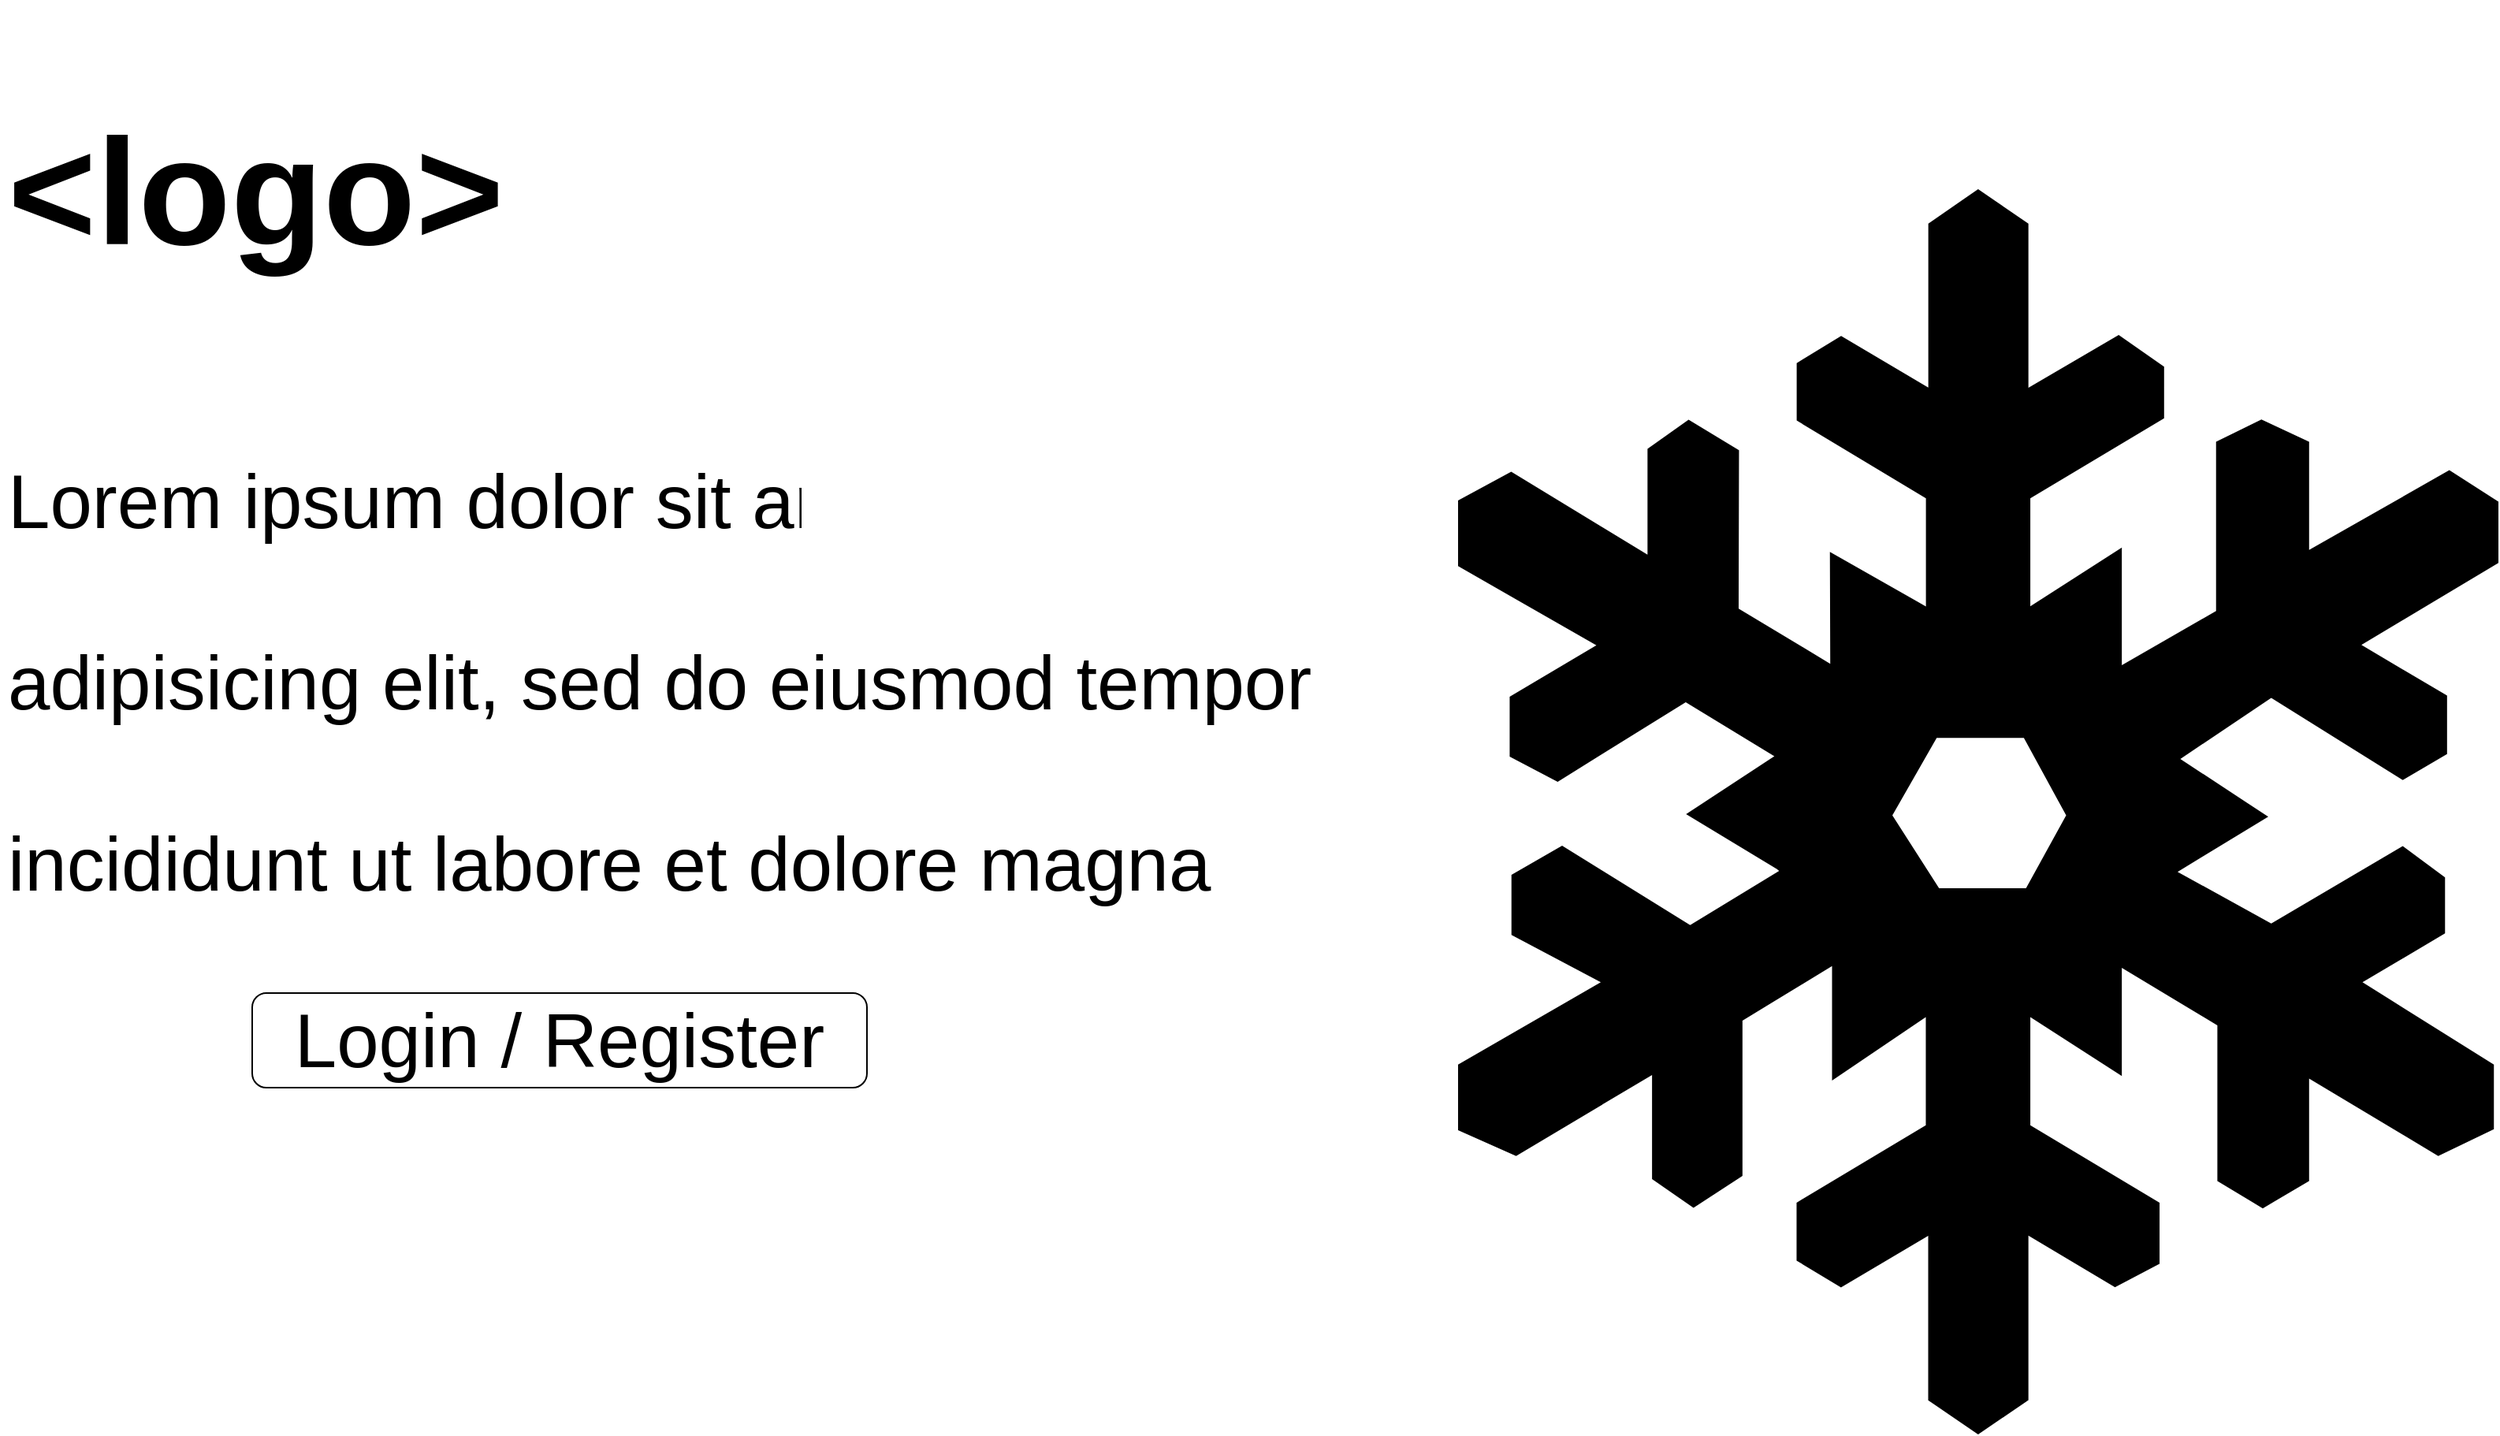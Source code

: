 <mxfile version="16.5.6" type="device" pages="4"><diagram id="rOHRQFL3-TiZiUrHqt5O" name="Dashboard"><mxGraphModel dx="1917" dy="1260" grid="1" gridSize="10" guides="1" tooltips="1" connect="1" arrows="1" fold="1" page="1" pageScale="1" pageWidth="850" pageHeight="1100" math="0" shadow="0"><root><mxCell id="VHeSDFSm1TFi8HrFbi_s-0"/><mxCell id="VHeSDFSm1TFi8HrFbi_s-1" parent="VHeSDFSm1TFi8HrFbi_s-0"/><mxCell id="zGshEbDxM6zdi8yPU1dQ-4" value="&lt;h1&gt;&lt;span&gt;&amp;lt;logo&amp;gt;&lt;/span&gt;&lt;/h1&gt;&lt;h1&gt;&lt;span style=&quot;font-size: 48px ; font-weight: normal&quot;&gt;Lorem ipsum dolor sit amet, consectetur adipisicing elit, sed do eiusmod tempor incididunt ut labore et dolore magna aliqua.&lt;/span&gt;&lt;br&gt;&lt;/h1&gt;" style="text;html=1;strokeColor=none;fillColor=none;spacing=5;spacingTop=-20;whiteSpace=wrap;overflow=hidden;rounded=0;fontSize=48;" vertex="1" parent="VHeSDFSm1TFi8HrFbi_s-1"><mxGeometry x="20" y="110" width="900" height="590" as="geometry"/></mxCell><mxCell id="zGshEbDxM6zdi8yPU1dQ-5" value="Login / Register" style="rounded=1;whiteSpace=wrap;html=1;fontSize=48;" vertex="1" parent="VHeSDFSm1TFi8HrFbi_s-1"><mxGeometry x="180" y="730" width="390" height="60" as="geometry"/></mxCell><mxCell id="zGshEbDxM6zdi8yPU1dQ-7" value="" style="shape=mxgraph.signs.nature.snowflake;html=1;pointerEvents=1;fillColor=#000000;strokeColor=none;verticalLabelPosition=bottom;verticalAlign=top;align=center;fontSize=48;" vertex="1" parent="VHeSDFSm1TFi8HrFbi_s-1"><mxGeometry x="945" y="220" width="660" height="790" as="geometry"/></mxCell></root></mxGraphModel></diagram><diagram id="3kxDNHPPnNsB9dCWjH9g" name="Login ( &lt; Login / Register)"><mxGraphModel dx="1342" dy="882" grid="1" gridSize="10" guides="1" tooltips="1" connect="1" arrows="1" fold="1" page="1" pageScale="1" pageWidth="850" pageHeight="1100" math="0" shadow="0"><root><mxCell id="qCeICkrcrMTkjFHieWzn-0"/><mxCell id="qCeICkrcrMTkjFHieWzn-1" parent="qCeICkrcrMTkjFHieWzn-0"/></root></mxGraphModel></diagram><diagram id="MK6e0GaYvWDbEAHmBG_V" name="Register ( &lt; Login / Register)"><mxGraphModel dx="1342" dy="882" grid="1" gridSize="10" guides="1" tooltips="1" connect="1" arrows="1" fold="1" page="1" pageScale="1" pageWidth="850" pageHeight="1100" math="0" shadow="0"><root><mxCell id="kSZy8nckx7b0mnoyBmOj-0"/><mxCell id="kSZy8nckx7b0mnoyBmOj-1" parent="kSZy8nckx7b0mnoyBmOj-0"/></root></mxGraphModel></diagram><diagram id="2mVr5C2-ZkqJwbUjcbCu" name="Page-4"><mxGraphModel dx="1342" dy="882" grid="1" gridSize="10" guides="1" tooltips="1" connect="1" arrows="1" fold="1" page="1" pageScale="1" pageWidth="850" pageHeight="1100" math="0" shadow="0"><root><mxCell id="OvAYYiTgAuqcsTegccox-0"/><mxCell id="OvAYYiTgAuqcsTegccox-1" parent="OvAYYiTgAuqcsTegccox-0"/></root></mxGraphModel></diagram></mxfile>